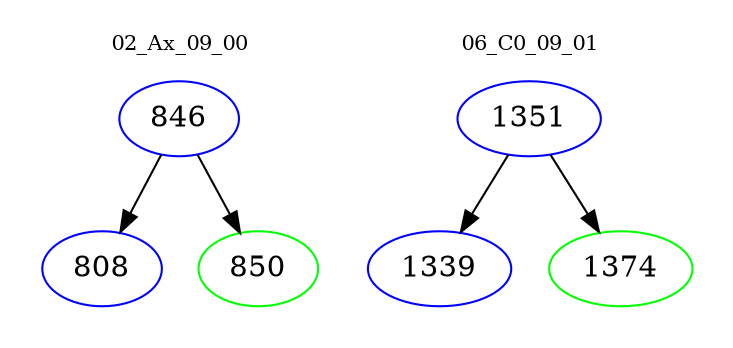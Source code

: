 digraph{
subgraph cluster_0 {
color = white
label = "02_Ax_09_00";
fontsize=10;
T0_846 [label="846", color="blue"]
T0_846 -> T0_808 [color="black"]
T0_808 [label="808", color="blue"]
T0_846 -> T0_850 [color="black"]
T0_850 [label="850", color="green"]
}
subgraph cluster_1 {
color = white
label = "06_C0_09_01";
fontsize=10;
T1_1351 [label="1351", color="blue"]
T1_1351 -> T1_1339 [color="black"]
T1_1339 [label="1339", color="blue"]
T1_1351 -> T1_1374 [color="black"]
T1_1374 [label="1374", color="green"]
}
}

